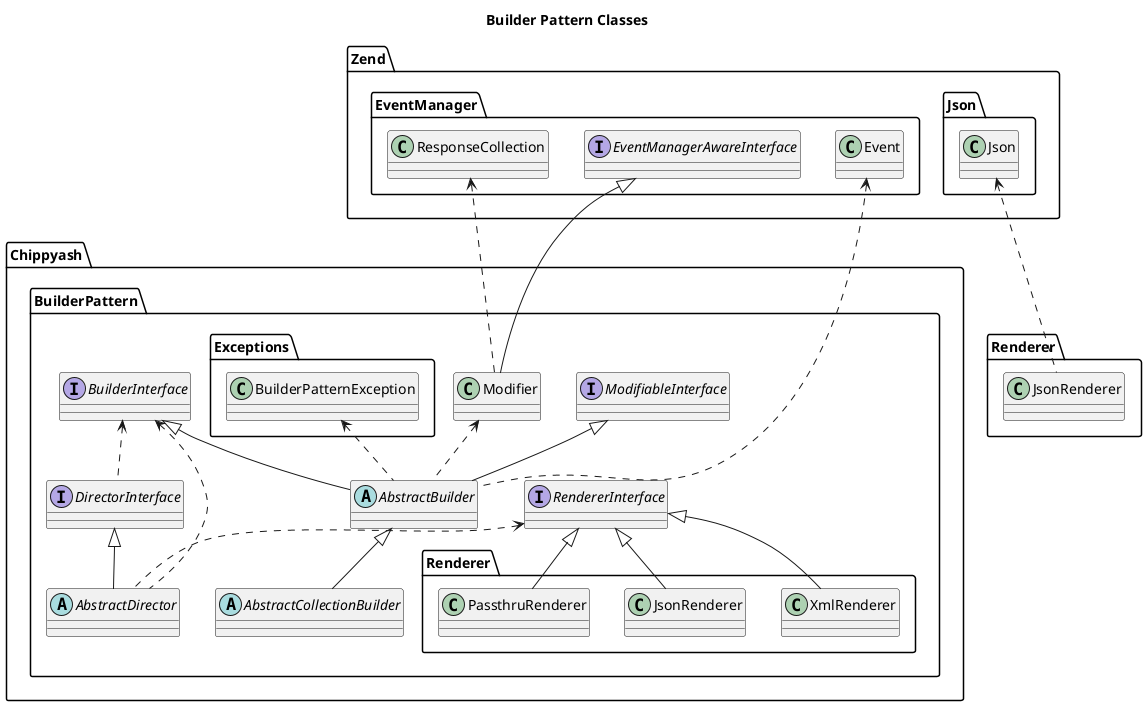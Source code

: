 @startuml
title Builder Pattern Classes
namespace Chippyash.BuilderPattern {

    interface RendererInterface
    interface BuilderInterface
    interface DirectorInterface
    interface ModifiableInterface

    namespace Renderer {
        class JsonRenderer
        class PassthruRenderer
        class XmlRenderer
    }

    namespace Exceptions {
        class BuilderPatternException
    }

    abstract AbstractBuilder
    abstract AbstractCollectionBuilder
    abstract AbstractDirector
    class Modifier

    RendererInterface <|-- Renderer.JsonRenderer
    RendererInterface <|-- Renderer.PassthruRenderer
    RendererInterface <|-- Renderer.XmlRenderer

    BuilderInterface <|-- AbstractBuilder
    ModifiableInterface <|-- AbstractBuilder
    AbstractBuilder <|-- AbstractCollectionBuilder
    DirectorInterface <|-- AbstractDirector
    BuilderInterface <.. DirectorInterface
    Modifier <.. AbstractBuilder
    RendererInterface <.. AbstractDirector
    BuilderInterface <.. AbstractDirector
    Exceptions.BuilderPatternException <.. AbstractBuilder
}

namespace Zend.EventManager {
    interface EventManagerAwareInterface
    class ResponseCollection
    class Event
}

namespace Zend.Json {
    class Json
}

Zend.Json.Json <.. Renderer.JsonRenderer
Zend.EventManager.EventManagerAwareInterface <|-- Chippyash.BuilderPattern.Modifier
Zend.EventManager.ResponseCollection <.. Chippyash.BuilderPattern.Modifier
Zend.EventManager.Event <.. Chippyash.BuilderPattern.AbstractBuilder
@enduml